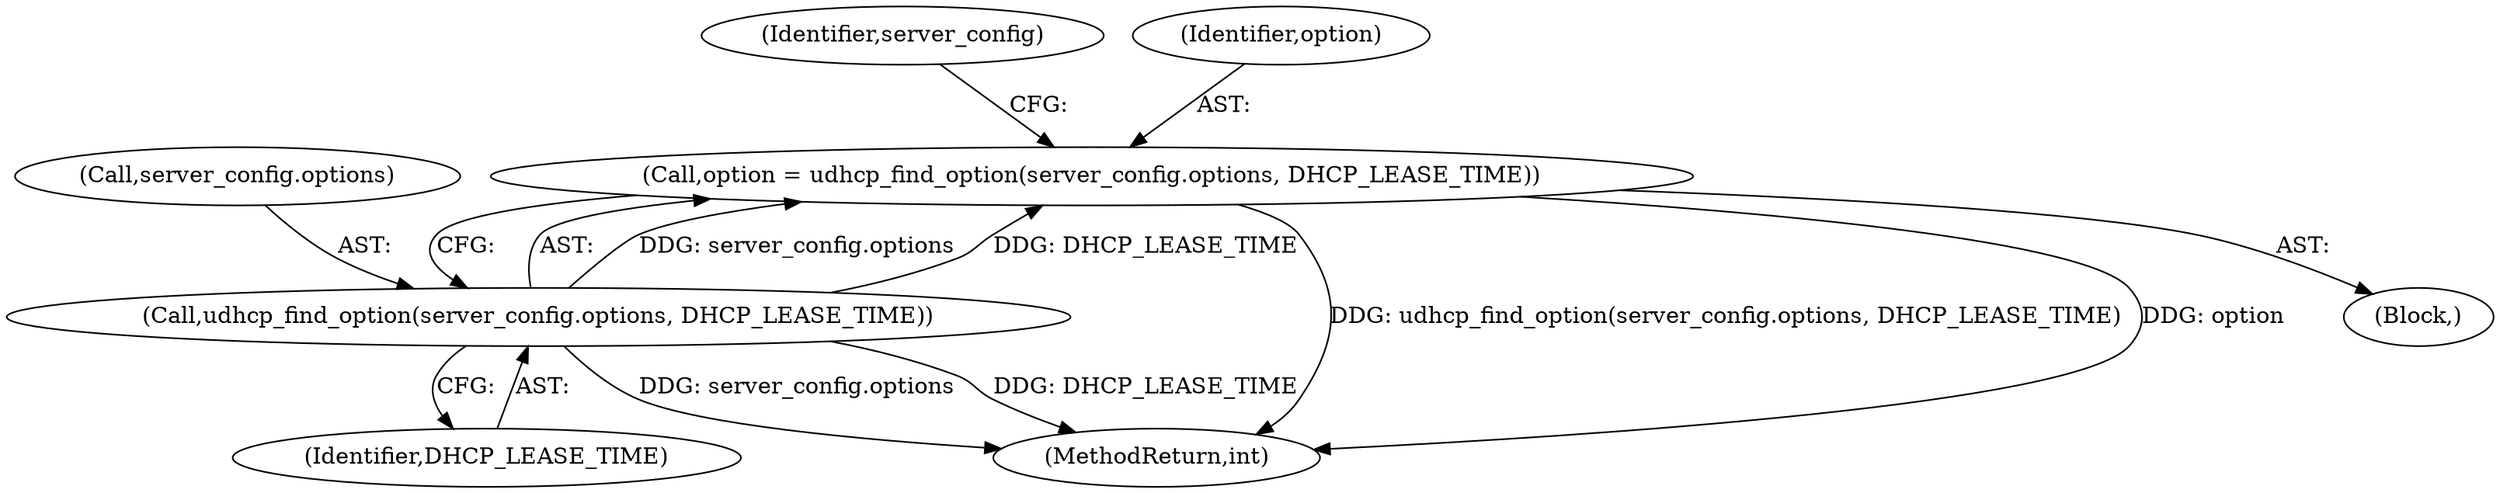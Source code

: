 digraph "0_busybox_6d3b4bb24da9a07c263f3c1acf8df85382ff562c_1@pointer" {
"1000272" [label="(Call,option = udhcp_find_option(server_config.options, DHCP_LEASE_TIME))"];
"1000274" [label="(Call,udhcp_find_option(server_config.options, DHCP_LEASE_TIME))"];
"1000281" [label="(Identifier,server_config)"];
"1000272" [label="(Call,option = udhcp_find_option(server_config.options, DHCP_LEASE_TIME))"];
"1000142" [label="(Block,)"];
"1000274" [label="(Call,udhcp_find_option(server_config.options, DHCP_LEASE_TIME))"];
"1000795" [label="(MethodReturn,int)"];
"1000275" [label="(Call,server_config.options)"];
"1000273" [label="(Identifier,option)"];
"1000278" [label="(Identifier,DHCP_LEASE_TIME)"];
"1000272" -> "1000142"  [label="AST: "];
"1000272" -> "1000274"  [label="CFG: "];
"1000273" -> "1000272"  [label="AST: "];
"1000274" -> "1000272"  [label="AST: "];
"1000281" -> "1000272"  [label="CFG: "];
"1000272" -> "1000795"  [label="DDG: udhcp_find_option(server_config.options, DHCP_LEASE_TIME)"];
"1000272" -> "1000795"  [label="DDG: option"];
"1000274" -> "1000272"  [label="DDG: server_config.options"];
"1000274" -> "1000272"  [label="DDG: DHCP_LEASE_TIME"];
"1000274" -> "1000278"  [label="CFG: "];
"1000275" -> "1000274"  [label="AST: "];
"1000278" -> "1000274"  [label="AST: "];
"1000274" -> "1000795"  [label="DDG: server_config.options"];
"1000274" -> "1000795"  [label="DDG: DHCP_LEASE_TIME"];
}
